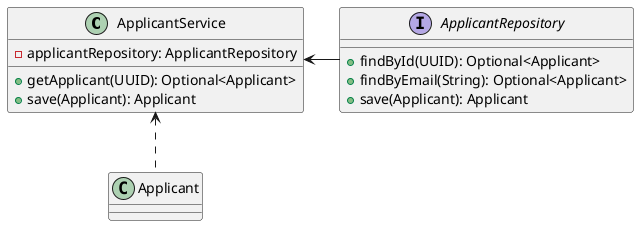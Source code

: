 @startuml Service layer

class ApplicantService {
    - applicantRepository: ApplicantRepository

    + getApplicant(UUID): Optional<Applicant>
    + save(Applicant): Applicant
}

interface ApplicantRepository {
    + findById(UUID): Optional<Applicant>
    + findByEmail(String): Optional<Applicant>
    + save(Applicant): Applicant
}

class Applicant

ApplicantService <- ApplicantRepository
ApplicantService <.. Applicant

@enduml